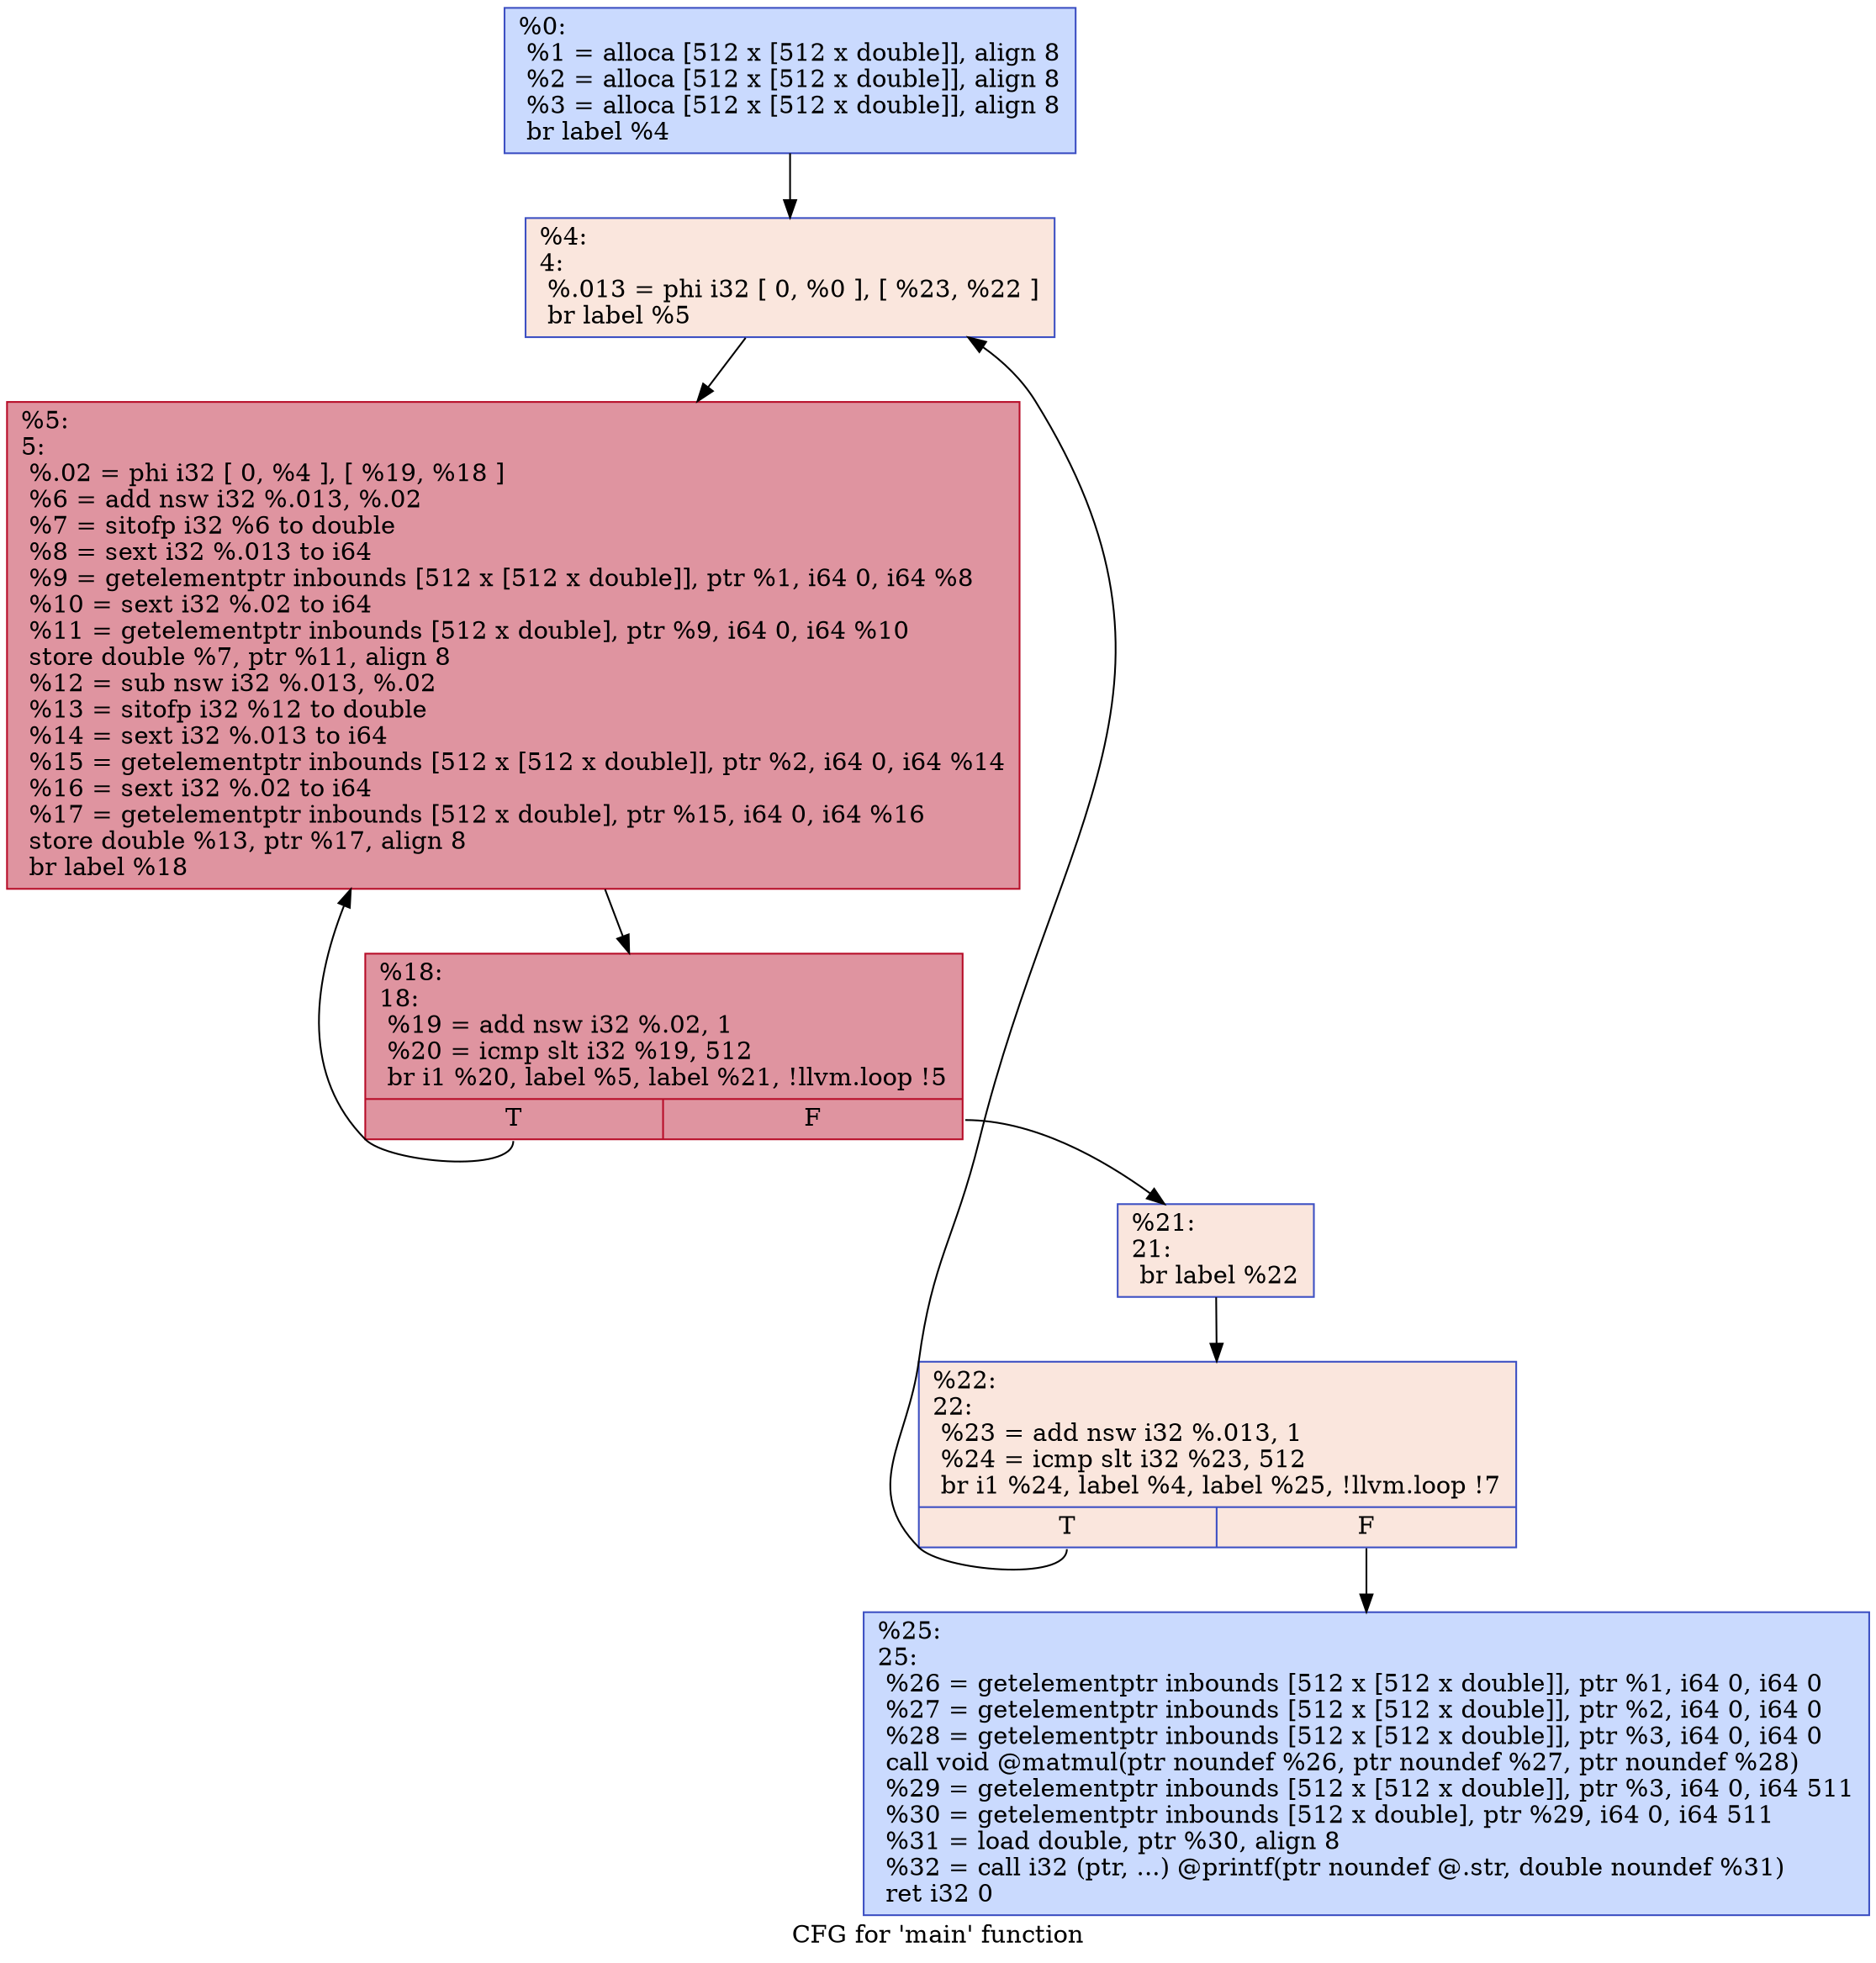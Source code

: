digraph "CFG for 'main' function" {
	label="CFG for 'main' function";

	Node0x152810390 [shape=record,color="#3d50c3ff", style=filled, fillcolor="#88abfd70",label="{%0:\l  %1 = alloca [512 x [512 x double]], align 8\l  %2 = alloca [512 x [512 x double]], align 8\l  %3 = alloca [512 x [512 x double]], align 8\l  br label %4\l}"];
	Node0x152810390 -> Node0x1528103d0;
	Node0x1528103d0 [shape=record,color="#3d50c3ff", style=filled, fillcolor="#f3c7b170",label="{%4:\l4:                                                \l  %.013 = phi i32 [ 0, %0 ], [ %23, %22 ]\l  br label %5\l}"];
	Node0x1528103d0 -> Node0x152810860;
	Node0x152810860 [shape=record,color="#b70d28ff", style=filled, fillcolor="#b70d2870",label="{%5:\l5:                                                \l  %.02 = phi i32 [ 0, %4 ], [ %19, %18 ]\l  %6 = add nsw i32 %.013, %.02\l  %7 = sitofp i32 %6 to double\l  %8 = sext i32 %.013 to i64\l  %9 = getelementptr inbounds [512 x [512 x double]], ptr %1, i64 0, i64 %8\l  %10 = sext i32 %.02 to i64\l  %11 = getelementptr inbounds [512 x double], ptr %9, i64 0, i64 %10\l  store double %7, ptr %11, align 8\l  %12 = sub nsw i32 %.013, %.02\l  %13 = sitofp i32 %12 to double\l  %14 = sext i32 %.013 to i64\l  %15 = getelementptr inbounds [512 x [512 x double]], ptr %2, i64 0, i64 %14\l  %16 = sext i32 %.02 to i64\l  %17 = getelementptr inbounds [512 x double], ptr %15, i64 0, i64 %16\l  store double %13, ptr %17, align 8\l  br label %18\l}"];
	Node0x152810860 -> Node0x152810970;
	Node0x152810970 [shape=record,color="#b70d28ff", style=filled, fillcolor="#b70d2870",label="{%18:\l18:                                               \l  %19 = add nsw i32 %.02, 1\l  %20 = icmp slt i32 %19, 512\l  br i1 %20, label %5, label %21, !llvm.loop !5\l|{<s0>T|<s1>F}}"];
	Node0x152810970:s0 -> Node0x152810860;
	Node0x152810970:s1 -> Node0x1528108a0;
	Node0x1528108a0 [shape=record,color="#3d50c3ff", style=filled, fillcolor="#f3c7b170",label="{%21:\l21:                                               \l  br label %22\l}"];
	Node0x1528108a0 -> Node0x152810670;
	Node0x152810670 [shape=record,color="#3d50c3ff", style=filled, fillcolor="#f3c7b170",label="{%22:\l22:                                               \l  %23 = add nsw i32 %.013, 1\l  %24 = icmp slt i32 %23, 512\l  br i1 %24, label %4, label %25, !llvm.loop !7\l|{<s0>T|<s1>F}}"];
	Node0x152810670:s0 -> Node0x1528103d0;
	Node0x152810670:s1 -> Node0x152810630;
	Node0x152810630 [shape=record,color="#3d50c3ff", style=filled, fillcolor="#88abfd70",label="{%25:\l25:                                               \l  %26 = getelementptr inbounds [512 x [512 x double]], ptr %1, i64 0, i64 0\l  %27 = getelementptr inbounds [512 x [512 x double]], ptr %2, i64 0, i64 0\l  %28 = getelementptr inbounds [512 x [512 x double]], ptr %3, i64 0, i64 0\l  call void @matmul(ptr noundef %26, ptr noundef %27, ptr noundef %28)\l  %29 = getelementptr inbounds [512 x [512 x double]], ptr %3, i64 0, i64 511\l  %30 = getelementptr inbounds [512 x double], ptr %29, i64 0, i64 511\l  %31 = load double, ptr %30, align 8\l  %32 = call i32 (ptr, ...) @printf(ptr noundef @.str, double noundef %31)\l  ret i32 0\l}"];
}
